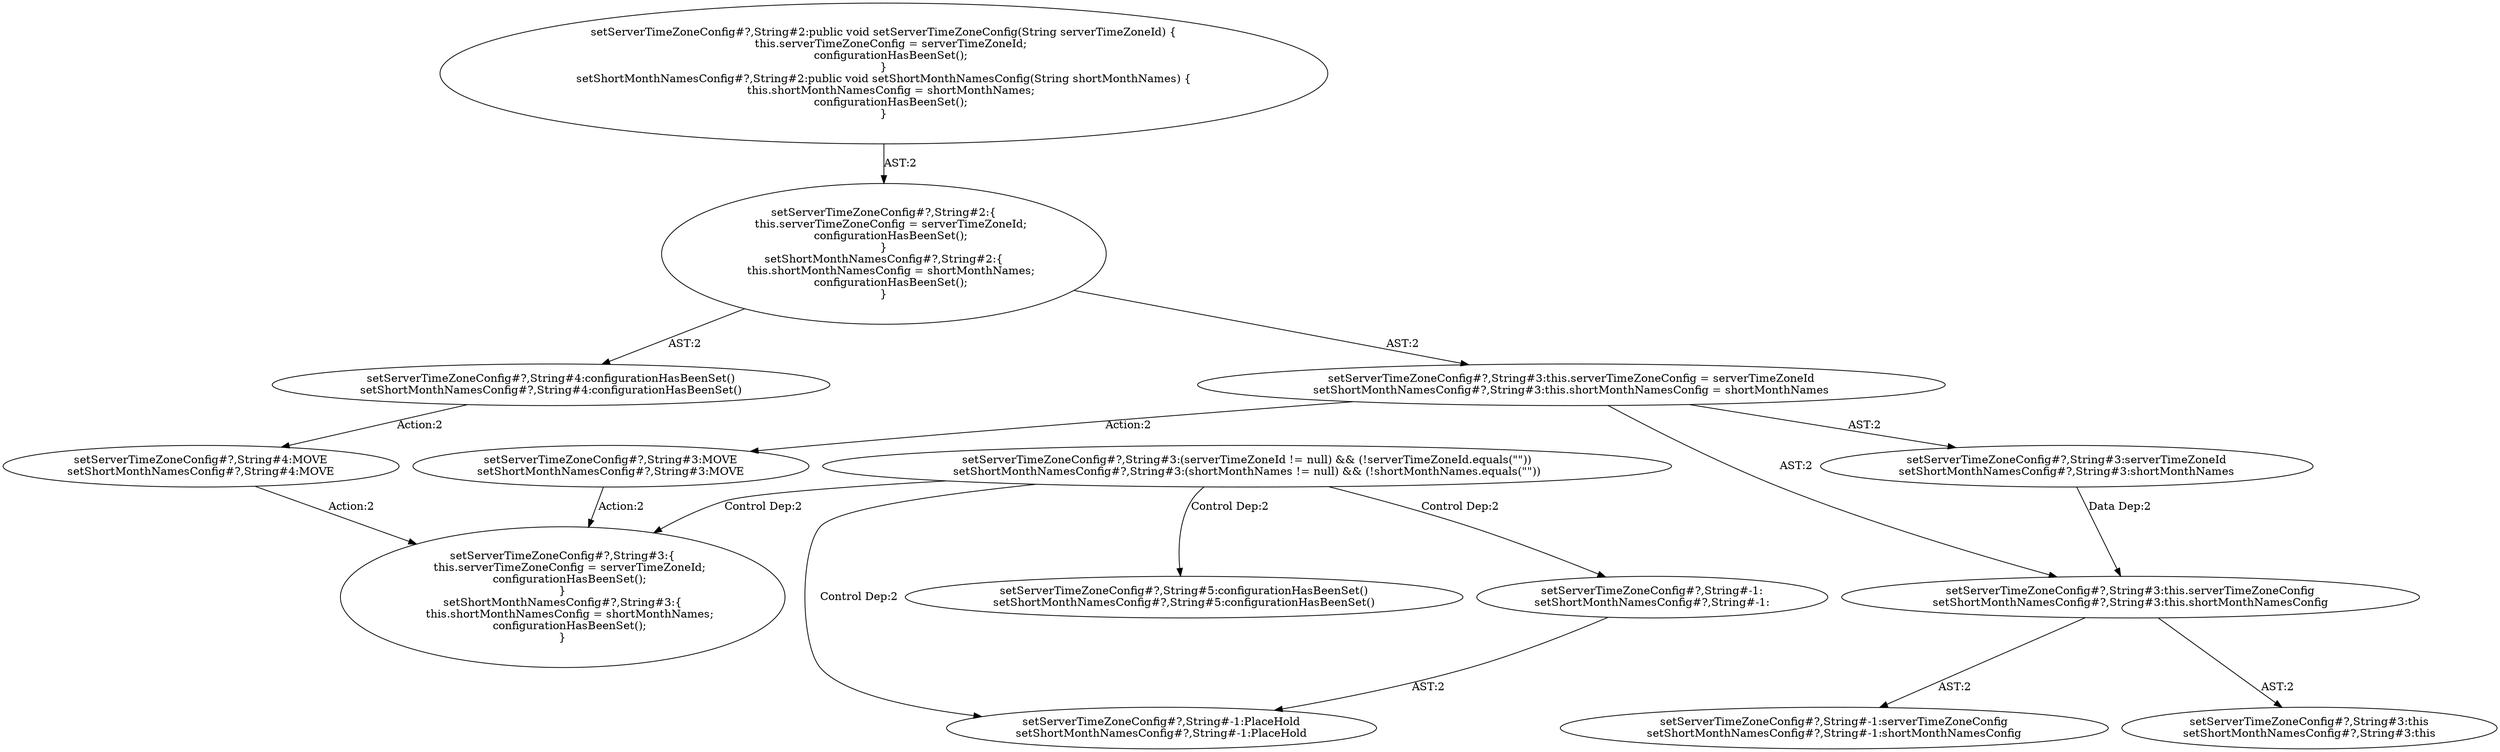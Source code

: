 digraph "Pattern" {
0 [label="setServerTimeZoneConfig#?,String#3:MOVE
setShortMonthNamesConfig#?,String#3:MOVE" shape=ellipse]
1 [label="setServerTimeZoneConfig#?,String#3:this.serverTimeZoneConfig = serverTimeZoneId
setShortMonthNamesConfig#?,String#3:this.shortMonthNamesConfig = shortMonthNames" shape=ellipse]
2 [label="setServerTimeZoneConfig#?,String#2:\{
    this.serverTimeZoneConfig = serverTimeZoneId;
    configurationHasBeenSet();
\}
setShortMonthNamesConfig#?,String#2:\{
    this.shortMonthNamesConfig = shortMonthNames;
    configurationHasBeenSet();
\}" shape=ellipse]
3 [label="setServerTimeZoneConfig#?,String#2:public void setServerTimeZoneConfig(String serverTimeZoneId) \{
    this.serverTimeZoneConfig = serverTimeZoneId;
    configurationHasBeenSet();
\}
setShortMonthNamesConfig#?,String#2:public void setShortMonthNamesConfig(String shortMonthNames) \{
    this.shortMonthNamesConfig = shortMonthNames;
    configurationHasBeenSet();
\}" shape=ellipse]
4 [label="setServerTimeZoneConfig#?,String#4:configurationHasBeenSet()
setShortMonthNamesConfig#?,String#4:configurationHasBeenSet()" shape=ellipse]
5 [label="setServerTimeZoneConfig#?,String#3:this.serverTimeZoneConfig
setShortMonthNamesConfig#?,String#3:this.shortMonthNamesConfig" shape=ellipse]
6 [label="setServerTimeZoneConfig#?,String#3:serverTimeZoneId
setShortMonthNamesConfig#?,String#3:shortMonthNames" shape=ellipse]
7 [label="setServerTimeZoneConfig#?,String#3:this
setShortMonthNamesConfig#?,String#3:this" shape=ellipse]
8 [label="setServerTimeZoneConfig#?,String#-1:serverTimeZoneConfig
setShortMonthNamesConfig#?,String#-1:shortMonthNamesConfig" shape=ellipse]
9 [label="setServerTimeZoneConfig#?,String#3:\{
    this.serverTimeZoneConfig = serverTimeZoneId;
    configurationHasBeenSet();
\}
setShortMonthNamesConfig#?,String#3:\{
    this.shortMonthNamesConfig = shortMonthNames;
    configurationHasBeenSet();
\}" shape=ellipse]
10 [label="setServerTimeZoneConfig#?,String#3:(serverTimeZoneId != null) && (!serverTimeZoneId.equals(\"\"))
setShortMonthNamesConfig#?,String#3:(shortMonthNames != null) && (!shortMonthNames.equals(\"\"))" shape=ellipse]
11 [label="setServerTimeZoneConfig#?,String#5:configurationHasBeenSet()
setShortMonthNamesConfig#?,String#5:configurationHasBeenSet()" shape=ellipse]
12 [label="setServerTimeZoneConfig#?,String#-1:
setShortMonthNamesConfig#?,String#-1:" shape=ellipse]
13 [label="setServerTimeZoneConfig#?,String#-1:PlaceHold
setShortMonthNamesConfig#?,String#-1:PlaceHold" shape=ellipse]
14 [label="setServerTimeZoneConfig#?,String#4:MOVE
setShortMonthNamesConfig#?,String#4:MOVE" shape=ellipse]
0 -> 9 [label="Action:2"];
1 -> 0 [label="Action:2"];
1 -> 5 [label="AST:2"];
1 -> 6 [label="AST:2"];
2 -> 1 [label="AST:2"];
2 -> 4 [label="AST:2"];
3 -> 2 [label="AST:2"];
4 -> 14 [label="Action:2"];
5 -> 7 [label="AST:2"];
5 -> 8 [label="AST:2"];
6 -> 5 [label="Data Dep:2"];
10 -> 9 [label="Control Dep:2"];
10 -> 11 [label="Control Dep:2"];
10 -> 12 [label="Control Dep:2"];
10 -> 13 [label="Control Dep:2"];
12 -> 13 [label="AST:2"];
14 -> 9 [label="Action:2"];
}